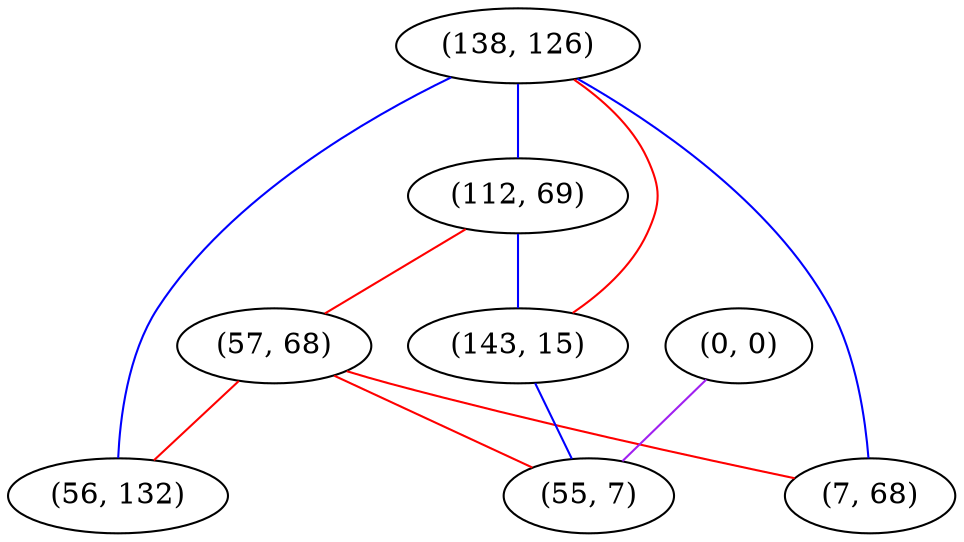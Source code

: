 graph "" {
"(138, 126)";
"(112, 69)";
"(57, 68)";
"(56, 132)";
"(7, 68)";
"(0, 0)";
"(143, 15)";
"(55, 7)";
"(138, 126)" -- "(7, 68)"  [color=blue, key=0, weight=3];
"(138, 126)" -- "(112, 69)"  [color=blue, key=0, weight=3];
"(138, 126)" -- "(143, 15)"  [color=red, key=0, weight=1];
"(138, 126)" -- "(56, 132)"  [color=blue, key=0, weight=3];
"(112, 69)" -- "(143, 15)"  [color=blue, key=0, weight=3];
"(112, 69)" -- "(57, 68)"  [color=red, key=0, weight=1];
"(57, 68)" -- "(7, 68)"  [color=red, key=0, weight=1];
"(57, 68)" -- "(55, 7)"  [color=red, key=0, weight=1];
"(57, 68)" -- "(56, 132)"  [color=red, key=0, weight=1];
"(0, 0)" -- "(55, 7)"  [color=purple, key=0, weight=4];
"(143, 15)" -- "(55, 7)"  [color=blue, key=0, weight=3];
}
